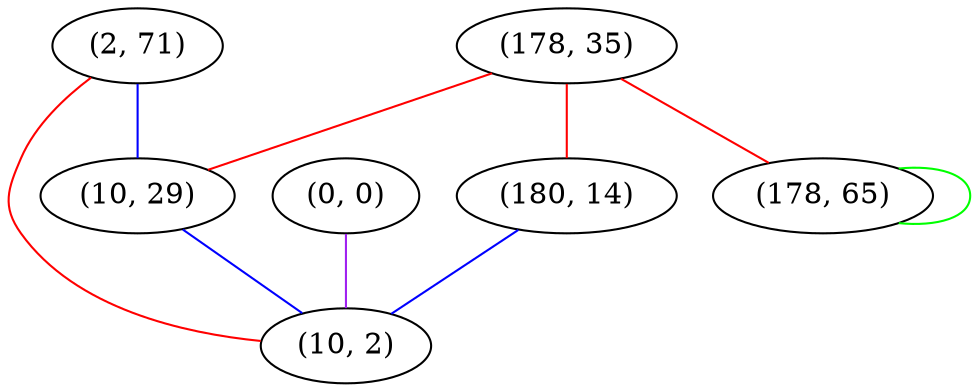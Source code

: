 graph "" {
"(2, 71)";
"(0, 0)";
"(178, 35)";
"(10, 29)";
"(180, 14)";
"(178, 65)";
"(10, 2)";
"(2, 71)" -- "(10, 29)"  [color=blue, key=0, weight=3];
"(2, 71)" -- "(10, 2)"  [color=red, key=0, weight=1];
"(0, 0)" -- "(10, 2)"  [color=purple, key=0, weight=4];
"(178, 35)" -- "(10, 29)"  [color=red, key=0, weight=1];
"(178, 35)" -- "(180, 14)"  [color=red, key=0, weight=1];
"(178, 35)" -- "(178, 65)"  [color=red, key=0, weight=1];
"(10, 29)" -- "(10, 2)"  [color=blue, key=0, weight=3];
"(180, 14)" -- "(10, 2)"  [color=blue, key=0, weight=3];
"(178, 65)" -- "(178, 65)"  [color=green, key=0, weight=2];
}
